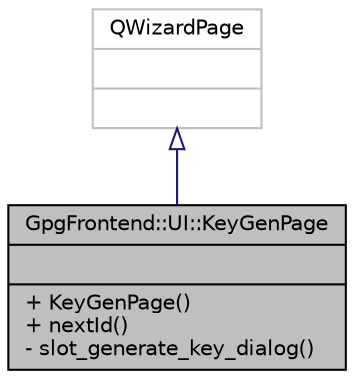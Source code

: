 digraph "GpgFrontend::UI::KeyGenPage"
{
 // INTERACTIVE_SVG=YES
 // LATEX_PDF_SIZE
  edge [fontname="Helvetica",fontsize="10",labelfontname="Helvetica",labelfontsize="10"];
  node [fontname="Helvetica",fontsize="10",shape=record];
  Node1 [label="{GpgFrontend::UI::KeyGenPage\n||+ KeyGenPage()\l+ nextId()\l- slot_generate_key_dialog()\l}",height=0.2,width=0.4,color="black", fillcolor="grey75", style="filled", fontcolor="black",tooltip=" "];
  Node2 -> Node1 [dir="back",color="midnightblue",fontsize="10",style="solid",arrowtail="onormal",fontname="Helvetica"];
  Node2 [label="{QWizardPage\n||}",height=0.2,width=0.4,color="grey75", fillcolor="white", style="filled",tooltip=" "];
}
